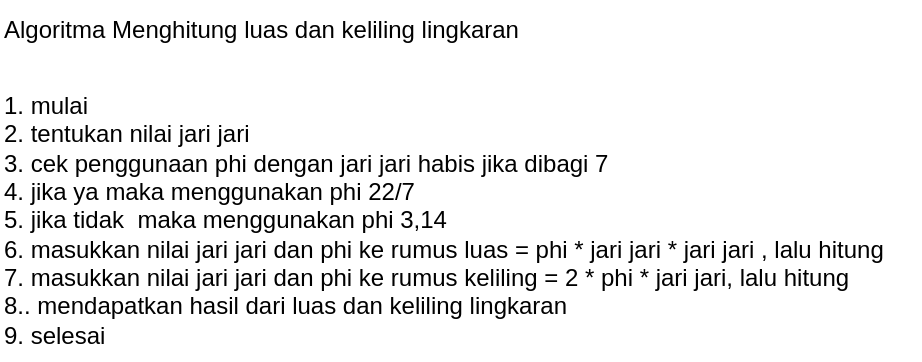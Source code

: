 <mxfile>
    <diagram id="Swb2IYOGx9nMNXxjfB8A" name="Page-1">
        <mxGraphModel dx="662" dy="467" grid="1" gridSize="10" guides="1" tooltips="1" connect="1" arrows="1" fold="1" page="1" pageScale="1" pageWidth="850" pageHeight="1100" math="0" shadow="0">
            <root>
                <mxCell id="0"/>
                <mxCell id="1" parent="0"/>
                <mxCell id="2" value="Algoritma Menghitung luas dan keliling lingkaran" style="text;html=1;strokeColor=none;fillColor=none;align=left;verticalAlign=middle;whiteSpace=wrap;rounded=0;" vertex="1" parent="1">
                    <mxGeometry x="10" y="10" width="280" height="30" as="geometry"/>
                </mxCell>
                <mxCell id="4" value="1. mulai&lt;br&gt;2. tentukan nilai jari jari&lt;br&gt;3. cek penggunaan phi dengan jari jari habis jika dibagi 7&lt;br&gt;4. jika ya maka menggunakan phi 22/7&lt;br&gt;5. jika tidak&amp;nbsp; maka menggunakan phi 3,14&lt;br&gt;6. masukkan nilai jari jari dan phi ke rumus luas = phi * jari jari * jari jari , lalu hitung&lt;br&gt;7. masukkan nilai jari jari dan phi ke rumus keliling = 2 * phi * jari jari, lalu hitung&lt;br&gt;8.. mendapatkan hasil dari luas dan keliling lingkaran&lt;br&gt;9. selesai" style="text;html=1;strokeColor=none;fillColor=none;align=left;verticalAlign=middle;whiteSpace=wrap;rounded=0;" vertex="1" parent="1">
                    <mxGeometry x="10" y="50" width="460" height="140" as="geometry"/>
                </mxCell>
            </root>
        </mxGraphModel>
    </diagram>
</mxfile>